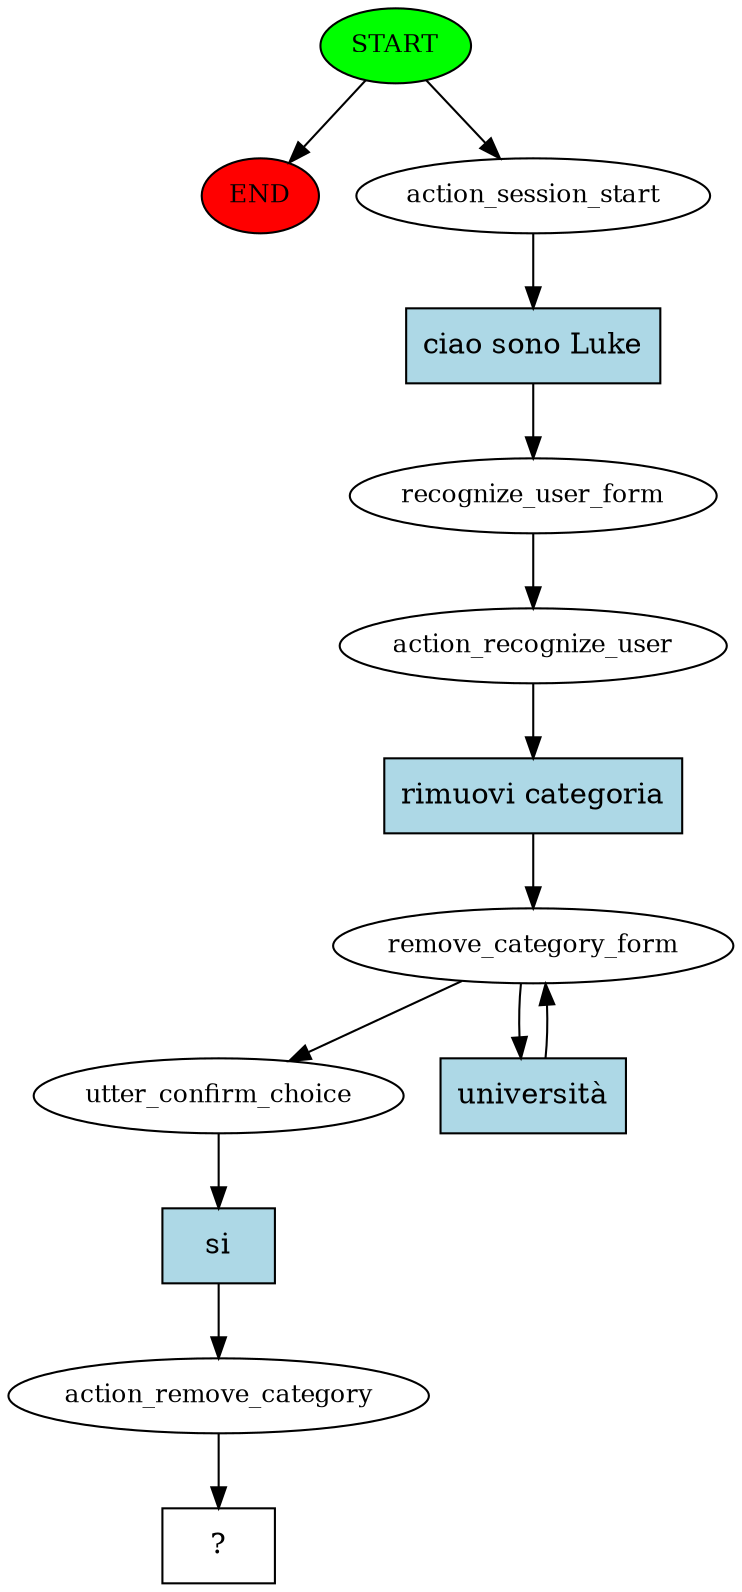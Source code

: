 digraph  {
0 [class="start active", fillcolor=green, fontsize=12, label=START, style=filled];
"-1" [class=end, fillcolor=red, fontsize=12, label=END, style=filled];
1 [class=active, fontsize=12, label=action_session_start];
2 [class=active, fontsize=12, label=recognize_user_form];
3 [class=active, fontsize=12, label=action_recognize_user];
4 [class=active, fontsize=12, label=remove_category_form];
6 [class=active, fontsize=12, label=utter_confirm_choice];
7 [class=active, fontsize=12, label=action_remove_category];
8 [class="intent dashed active", label="  ?  ", shape=rect];
9 [class="intent active", fillcolor=lightblue, label="ciao sono Luke", shape=rect, style=filled];
10 [class="intent active", fillcolor=lightblue, label="rimuovi categoria", shape=rect, style=filled];
11 [class="intent active", fillcolor=lightblue, label="università", shape=rect, style=filled];
12 [class="intent active", fillcolor=lightblue, label=si, shape=rect, style=filled];
0 -> "-1"  [class="", key=NONE, label=""];
0 -> 1  [class=active, key=NONE, label=""];
1 -> 9  [class=active, key=0];
2 -> 3  [class=active, key=NONE, label=""];
3 -> 10  [class=active, key=0];
4 -> 6  [class=active, key=NONE, label=""];
4 -> 11  [class=active, key=0];
6 -> 12  [class=active, key=0];
7 -> 8  [class=active, key=NONE, label=""];
9 -> 2  [class=active, key=0];
10 -> 4  [class=active, key=0];
11 -> 4  [class=active, key=0];
12 -> 7  [class=active, key=0];
}
